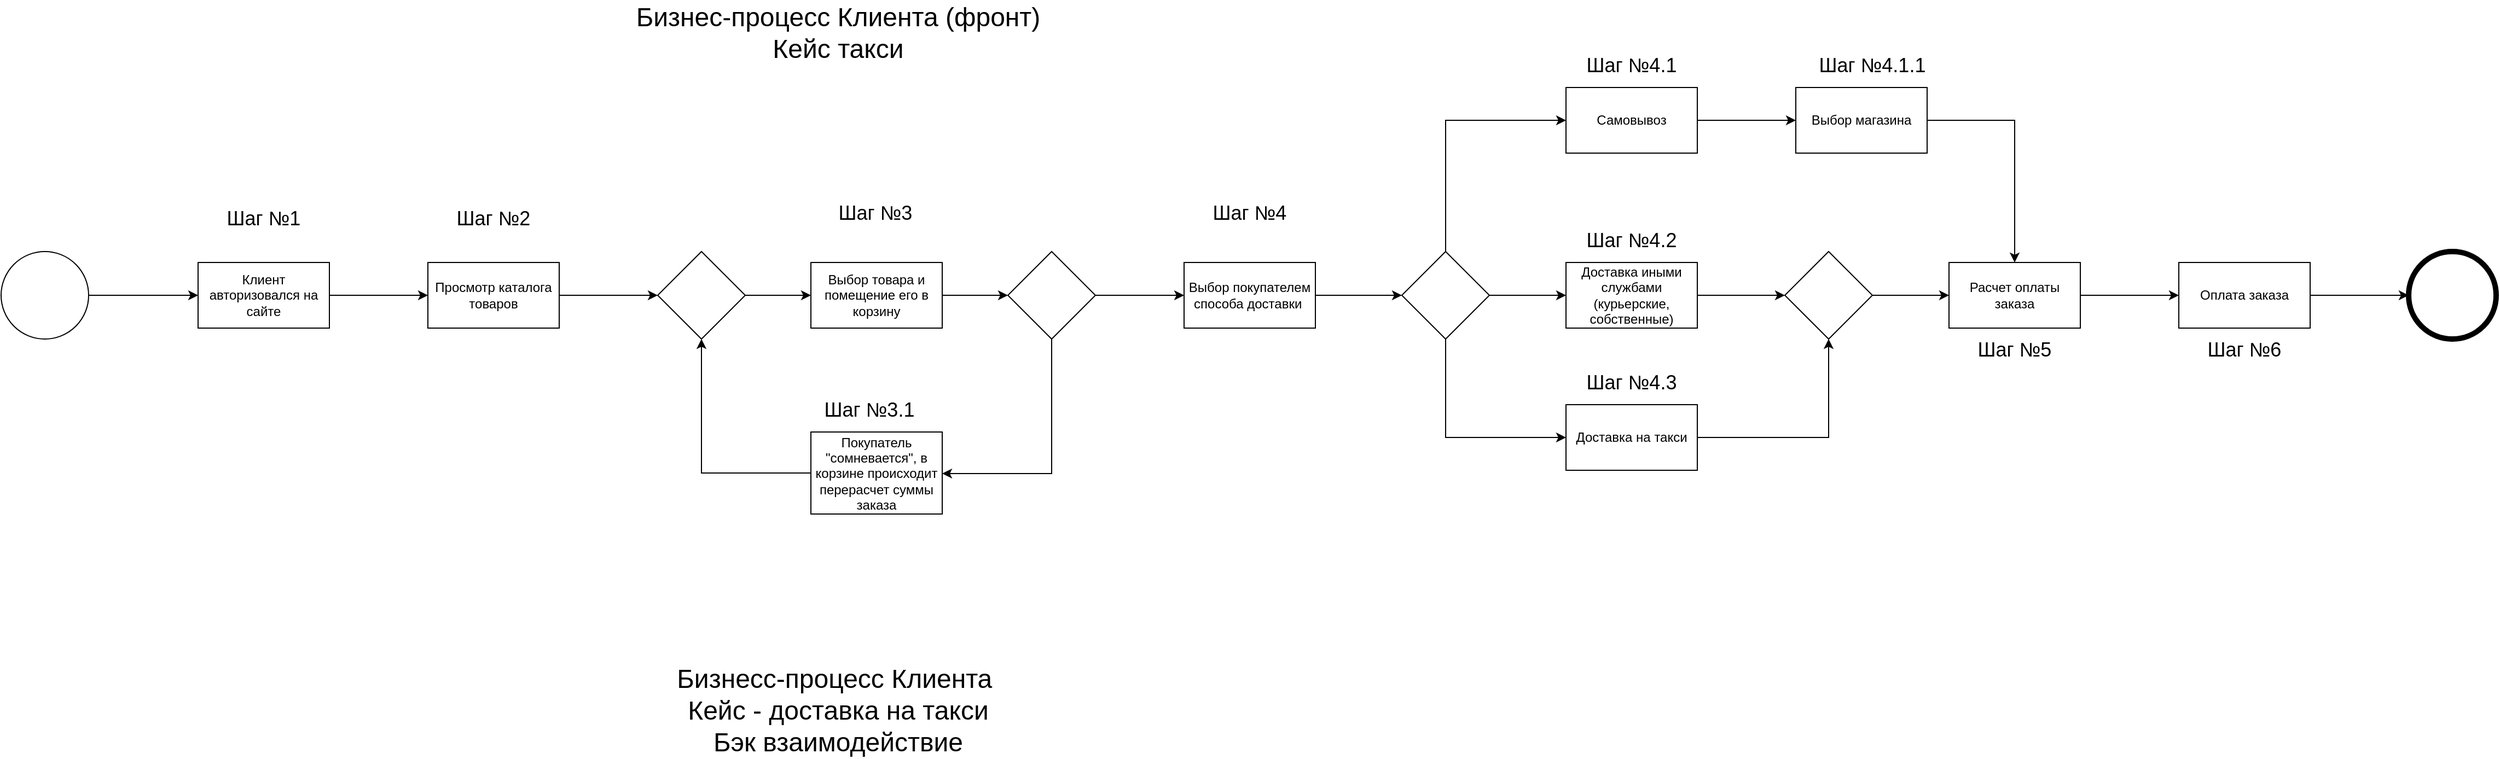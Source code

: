 <mxfile version="14.4.3" type="github">
  <diagram id="LPUY9Yh5iCmejDsE-yMz" name="Page-1">
    <mxGraphModel dx="2076" dy="1160" grid="1" gridSize="10" guides="1" tooltips="1" connect="1" arrows="1" fold="1" page="1" pageScale="1" pageWidth="827" pageHeight="1169" math="0" shadow="0">
      <root>
        <mxCell id="0" />
        <mxCell id="1" parent="0" />
        <mxCell id="FQN_f8L04oHf75iB1t_o-3" style="edgeStyle=orthogonalEdgeStyle;rounded=0;orthogonalLoop=1;jettySize=auto;html=1;entryX=0;entryY=0.5;entryDx=0;entryDy=0;" parent="1" source="FQN_f8L04oHf75iB1t_o-1" target="FQN_f8L04oHf75iB1t_o-2" edge="1">
          <mxGeometry relative="1" as="geometry" />
        </mxCell>
        <mxCell id="FQN_f8L04oHf75iB1t_o-1" value="" style="ellipse;whiteSpace=wrap;html=1;aspect=fixed;" parent="1" vertex="1">
          <mxGeometry x="100" y="360" width="80" height="80" as="geometry" />
        </mxCell>
        <mxCell id="FQN_f8L04oHf75iB1t_o-6" style="edgeStyle=orthogonalEdgeStyle;rounded=0;orthogonalLoop=1;jettySize=auto;html=1;entryX=0;entryY=0.5;entryDx=0;entryDy=0;" parent="1" source="FQN_f8L04oHf75iB1t_o-2" edge="1">
          <mxGeometry relative="1" as="geometry">
            <mxPoint x="490" y="400" as="targetPoint" />
          </mxGeometry>
        </mxCell>
        <mxCell id="FQN_f8L04oHf75iB1t_o-2" value="Клиент авторизовался на сайте" style="rounded=0;whiteSpace=wrap;html=1;" parent="1" vertex="1">
          <mxGeometry x="280" y="370" width="120" height="60" as="geometry" />
        </mxCell>
        <mxCell id="FQN_f8L04oHf75iB1t_o-4" value="&lt;font&gt;&lt;span style=&quot;font-size: 24px&quot;&gt;Бизнес-процесс Клиента (фронт)&lt;/span&gt;&lt;br&gt;&lt;span id=&quot;docs-internal-guid-454e0e27-7fff-5288-7b2e-33ac58e89149&quot;&gt;&lt;span style=&quot;font-family: &amp;#34;proxima nova&amp;#34; , sans-serif ; background-color: transparent ; vertical-align: baseline&quot;&gt;&lt;font style=&quot;font-size: 24px&quot;&gt;Кейс такси&lt;/font&gt;&lt;/span&gt;&lt;/span&gt;&lt;br&gt;&lt;/font&gt;" style="text;html=1;strokeColor=none;fillColor=none;align=center;verticalAlign=middle;whiteSpace=wrap;rounded=0;" parent="1" vertex="1">
          <mxGeometry x="630" y="130" width="470" height="60" as="geometry" />
        </mxCell>
        <mxCell id="FQN_f8L04oHf75iB1t_o-11" style="edgeStyle=orthogonalEdgeStyle;rounded=0;orthogonalLoop=1;jettySize=auto;html=1;entryX=0;entryY=0.5;entryDx=0;entryDy=0;" parent="1" source="FQN_f8L04oHf75iB1t_o-8" target="FQN_f8L04oHf75iB1t_o-18" edge="1">
          <mxGeometry relative="1" as="geometry">
            <mxPoint x="670" y="400" as="targetPoint" />
          </mxGeometry>
        </mxCell>
        <mxCell id="FQN_f8L04oHf75iB1t_o-8" value="Просмотр каталога товаров" style="rounded=0;whiteSpace=wrap;html=1;" parent="1" vertex="1">
          <mxGeometry x="490" y="370" width="120" height="60" as="geometry" />
        </mxCell>
        <mxCell id="FQN_f8L04oHf75iB1t_o-15" style="edgeStyle=orthogonalEdgeStyle;rounded=0;orthogonalLoop=1;jettySize=auto;html=1;entryX=1;entryY=0.5;entryDx=0;entryDy=0;exitX=0.5;exitY=1;exitDx=0;exitDy=0;" parent="1" source="FQN_f8L04oHf75iB1t_o-23" target="FQN_f8L04oHf75iB1t_o-16" edge="1">
          <mxGeometry relative="1" as="geometry">
            <mxPoint x="1000" y="525" as="targetPoint" />
            <Array as="points">
              <mxPoint x="1060" y="563" />
              <mxPoint x="960" y="563" />
            </Array>
          </mxGeometry>
        </mxCell>
        <mxCell id="FQN_f8L04oHf75iB1t_o-24" style="edgeStyle=orthogonalEdgeStyle;rounded=0;orthogonalLoop=1;jettySize=auto;html=1;" parent="1" source="FQN_f8L04oHf75iB1t_o-9" target="FQN_f8L04oHf75iB1t_o-23" edge="1">
          <mxGeometry relative="1" as="geometry">
            <mxPoint x="1000" y="400" as="targetPoint" />
          </mxGeometry>
        </mxCell>
        <mxCell id="FQN_f8L04oHf75iB1t_o-9" value="Выбор товара и помещение его в корзину" style="rounded=0;whiteSpace=wrap;html=1;" parent="1" vertex="1">
          <mxGeometry x="840" y="370" width="120" height="60" as="geometry" />
        </mxCell>
        <mxCell id="FQN_f8L04oHf75iB1t_o-12" value="&lt;font style=&quot;font-size: 18px&quot;&gt;Шаг №1&lt;/font&gt;" style="text;html=1;strokeColor=none;fillColor=none;align=center;verticalAlign=middle;whiteSpace=wrap;rounded=0;" parent="1" vertex="1">
          <mxGeometry x="302" y="310" width="76" height="40" as="geometry" />
        </mxCell>
        <mxCell id="FQN_f8L04oHf75iB1t_o-13" value="&lt;font style=&quot;font-size: 18px&quot;&gt;Шаг №2&lt;/font&gt;" style="text;html=1;strokeColor=none;fillColor=none;align=center;verticalAlign=middle;whiteSpace=wrap;rounded=0;" parent="1" vertex="1">
          <mxGeometry x="512" y="310" width="76" height="40" as="geometry" />
        </mxCell>
        <mxCell id="FQN_f8L04oHf75iB1t_o-14" value="&lt;font style=&quot;font-size: 18px&quot;&gt;Шаг №3&lt;/font&gt;" style="text;html=1;strokeColor=none;fillColor=none;align=center;verticalAlign=middle;whiteSpace=wrap;rounded=0;" parent="1" vertex="1">
          <mxGeometry x="861" y="305" width="76" height="40" as="geometry" />
        </mxCell>
        <mxCell id="FQN_f8L04oHf75iB1t_o-20" style="edgeStyle=orthogonalEdgeStyle;rounded=0;orthogonalLoop=1;jettySize=auto;html=1;entryX=0.5;entryY=1;entryDx=0;entryDy=0;" parent="1" source="FQN_f8L04oHf75iB1t_o-16" target="FQN_f8L04oHf75iB1t_o-18" edge="1">
          <mxGeometry relative="1" as="geometry" />
        </mxCell>
        <mxCell id="FQN_f8L04oHf75iB1t_o-16" value="Покупатель &quot;сомневается&quot;, в корзине происходит перерасчет суммы заказа" style="rounded=0;whiteSpace=wrap;html=1;" parent="1" vertex="1">
          <mxGeometry x="840" y="525" width="120" height="75" as="geometry" />
        </mxCell>
        <mxCell id="FQN_f8L04oHf75iB1t_o-17" value="&lt;font style=&quot;font-size: 18px&quot;&gt;Шаг №3.1&lt;/font&gt;" style="text;html=1;strokeColor=none;fillColor=none;align=center;verticalAlign=middle;whiteSpace=wrap;rounded=0;" parent="1" vertex="1">
          <mxGeometry x="850" y="485" width="87" height="40" as="geometry" />
        </mxCell>
        <mxCell id="FQN_f8L04oHf75iB1t_o-19" style="edgeStyle=orthogonalEdgeStyle;rounded=0;orthogonalLoop=1;jettySize=auto;html=1;exitX=1;exitY=0.5;exitDx=0;exitDy=0;entryX=0;entryY=0.5;entryDx=0;entryDy=0;" parent="1" source="FQN_f8L04oHf75iB1t_o-18" target="FQN_f8L04oHf75iB1t_o-9" edge="1">
          <mxGeometry relative="1" as="geometry" />
        </mxCell>
        <mxCell id="FQN_f8L04oHf75iB1t_o-18" value="" style="rhombus;whiteSpace=wrap;html=1;" parent="1" vertex="1">
          <mxGeometry x="700" y="360" width="80" height="80" as="geometry" />
        </mxCell>
        <mxCell id="FQN_f8L04oHf75iB1t_o-26" style="edgeStyle=orthogonalEdgeStyle;rounded=0;orthogonalLoop=1;jettySize=auto;html=1;entryX=0;entryY=0.5;entryDx=0;entryDy=0;" parent="1" source="FQN_f8L04oHf75iB1t_o-23" target="FQN_f8L04oHf75iB1t_o-25" edge="1">
          <mxGeometry relative="1" as="geometry" />
        </mxCell>
        <mxCell id="FQN_f8L04oHf75iB1t_o-23" value="" style="rhombus;whiteSpace=wrap;html=1;" parent="1" vertex="1">
          <mxGeometry x="1020" y="360" width="80" height="80" as="geometry" />
        </mxCell>
        <mxCell id="FQN_f8L04oHf75iB1t_o-29" style="edgeStyle=orthogonalEdgeStyle;rounded=0;orthogonalLoop=1;jettySize=auto;html=1;" parent="1" source="FQN_f8L04oHf75iB1t_o-25" target="FQN_f8L04oHf75iB1t_o-28" edge="1">
          <mxGeometry relative="1" as="geometry" />
        </mxCell>
        <mxCell id="FQN_f8L04oHf75iB1t_o-25" value="Выбор покупателем способа доставки&amp;nbsp;" style="rounded=0;whiteSpace=wrap;html=1;" parent="1" vertex="1">
          <mxGeometry x="1181" y="370" width="120" height="60" as="geometry" />
        </mxCell>
        <mxCell id="FQN_f8L04oHf75iB1t_o-27" value="&lt;font style=&quot;font-size: 18px&quot;&gt;Шаг №4&lt;/font&gt;" style="text;html=1;strokeColor=none;fillColor=none;align=center;verticalAlign=middle;whiteSpace=wrap;rounded=0;" parent="1" vertex="1">
          <mxGeometry x="1203" y="305" width="76" height="40" as="geometry" />
        </mxCell>
        <mxCell id="FQN_f8L04oHf75iB1t_o-31" style="edgeStyle=orthogonalEdgeStyle;rounded=0;orthogonalLoop=1;jettySize=auto;html=1;exitX=0.5;exitY=1;exitDx=0;exitDy=0;entryX=0;entryY=0.5;entryDx=0;entryDy=0;" parent="1" source="FQN_f8L04oHf75iB1t_o-28" target="FQN_f8L04oHf75iB1t_o-30" edge="1">
          <mxGeometry relative="1" as="geometry" />
        </mxCell>
        <mxCell id="FQN_f8L04oHf75iB1t_o-33" style="edgeStyle=orthogonalEdgeStyle;rounded=0;orthogonalLoop=1;jettySize=auto;html=1;exitX=1;exitY=0.5;exitDx=0;exitDy=0;entryX=0;entryY=0.5;entryDx=0;entryDy=0;" parent="1" source="FQN_f8L04oHf75iB1t_o-28" target="FQN_f8L04oHf75iB1t_o-32" edge="1">
          <mxGeometry relative="1" as="geometry" />
        </mxCell>
        <mxCell id="FQN_f8L04oHf75iB1t_o-36" style="edgeStyle=orthogonalEdgeStyle;rounded=0;orthogonalLoop=1;jettySize=auto;html=1;entryX=0;entryY=0.5;entryDx=0;entryDy=0;" parent="1" source="FQN_f8L04oHf75iB1t_o-28" target="FQN_f8L04oHf75iB1t_o-37" edge="1">
          <mxGeometry relative="1" as="geometry">
            <mxPoint x="1420" y="230" as="targetPoint" />
            <Array as="points">
              <mxPoint x="1420" y="240" />
            </Array>
          </mxGeometry>
        </mxCell>
        <mxCell id="FQN_f8L04oHf75iB1t_o-28" value="" style="rhombus;whiteSpace=wrap;html=1;" parent="1" vertex="1">
          <mxGeometry x="1380" y="360" width="80" height="80" as="geometry" />
        </mxCell>
        <mxCell id="FQN_f8L04oHf75iB1t_o-41" style="edgeStyle=orthogonalEdgeStyle;rounded=0;orthogonalLoop=1;jettySize=auto;html=1;entryX=0.5;entryY=1;entryDx=0;entryDy=0;" parent="1" source="FQN_f8L04oHf75iB1t_o-30" target="FQN_f8L04oHf75iB1t_o-38" edge="1">
          <mxGeometry relative="1" as="geometry" />
        </mxCell>
        <mxCell id="FQN_f8L04oHf75iB1t_o-30" value="Доставка на такси" style="rounded=0;whiteSpace=wrap;html=1;" parent="1" vertex="1">
          <mxGeometry x="1530" y="500" width="120" height="60" as="geometry" />
        </mxCell>
        <mxCell id="FQN_f8L04oHf75iB1t_o-40" style="edgeStyle=orthogonalEdgeStyle;rounded=0;orthogonalLoop=1;jettySize=auto;html=1;entryX=0;entryY=0.5;entryDx=0;entryDy=0;" parent="1" source="FQN_f8L04oHf75iB1t_o-32" target="FQN_f8L04oHf75iB1t_o-38" edge="1">
          <mxGeometry relative="1" as="geometry" />
        </mxCell>
        <mxCell id="FQN_f8L04oHf75iB1t_o-32" value="Доставка иными службами (курьерские, собственные)" style="rounded=0;whiteSpace=wrap;html=1;" parent="1" vertex="1">
          <mxGeometry x="1530" y="370" width="120" height="60" as="geometry" />
        </mxCell>
        <mxCell id="FQN_f8L04oHf75iB1t_o-34" value="&lt;font style=&quot;font-size: 18px&quot;&gt;Шаг №4.3&lt;/font&gt;" style="text;html=1;strokeColor=none;fillColor=none;align=center;verticalAlign=middle;whiteSpace=wrap;rounded=0;" parent="1" vertex="1">
          <mxGeometry x="1540" y="460" width="100" height="40" as="geometry" />
        </mxCell>
        <mxCell id="FQN_f8L04oHf75iB1t_o-35" value="&lt;font style=&quot;font-size: 18px&quot;&gt;Шаг №4.2&lt;/font&gt;" style="text;html=1;strokeColor=none;fillColor=none;align=center;verticalAlign=middle;whiteSpace=wrap;rounded=0;" parent="1" vertex="1">
          <mxGeometry x="1540" y="330" width="100" height="40" as="geometry" />
        </mxCell>
        <mxCell id="FQN_f8L04oHf75iB1t_o-42" style="edgeStyle=orthogonalEdgeStyle;rounded=0;orthogonalLoop=1;jettySize=auto;html=1;" parent="1" source="FQN_f8L04oHf75iB1t_o-37" edge="1">
          <mxGeometry relative="1" as="geometry">
            <mxPoint x="1740" y="240" as="targetPoint" />
          </mxGeometry>
        </mxCell>
        <mxCell id="FQN_f8L04oHf75iB1t_o-37" value="Самовывоз" style="rounded=0;whiteSpace=wrap;html=1;" parent="1" vertex="1">
          <mxGeometry x="1530" y="210" width="120" height="60" as="geometry" />
        </mxCell>
        <mxCell id="FQN_f8L04oHf75iB1t_o-43" style="edgeStyle=orthogonalEdgeStyle;rounded=0;orthogonalLoop=1;jettySize=auto;html=1;" parent="1" source="FQN_f8L04oHf75iB1t_o-38" edge="1">
          <mxGeometry relative="1" as="geometry">
            <mxPoint x="1880" y="400" as="targetPoint" />
          </mxGeometry>
        </mxCell>
        <mxCell id="FQN_f8L04oHf75iB1t_o-38" value="" style="rhombus;whiteSpace=wrap;html=1;" parent="1" vertex="1">
          <mxGeometry x="1730" y="360" width="80" height="80" as="geometry" />
        </mxCell>
        <mxCell id="FQN_f8L04oHf75iB1t_o-39" value="&lt;font style=&quot;font-size: 18px&quot;&gt;Шаг №4.1&lt;/font&gt;" style="text;html=1;strokeColor=none;fillColor=none;align=center;verticalAlign=middle;whiteSpace=wrap;rounded=0;" parent="1" vertex="1">
          <mxGeometry x="1540" y="170" width="100" height="40" as="geometry" />
        </mxCell>
        <mxCell id="FQN_f8L04oHf75iB1t_o-49" style="edgeStyle=orthogonalEdgeStyle;rounded=0;orthogonalLoop=1;jettySize=auto;html=1;" parent="1" source="FQN_f8L04oHf75iB1t_o-44" edge="1">
          <mxGeometry relative="1" as="geometry">
            <mxPoint x="2090" y="400" as="targetPoint" />
          </mxGeometry>
        </mxCell>
        <mxCell id="FQN_f8L04oHf75iB1t_o-44" value="Расчет оплаты заказа" style="rounded=0;whiteSpace=wrap;html=1;" parent="1" vertex="1">
          <mxGeometry x="1880" y="370" width="120" height="60" as="geometry" />
        </mxCell>
        <mxCell id="FQN_f8L04oHf75iB1t_o-45" value="&lt;font style=&quot;font-size: 18px&quot;&gt;Шаг №5&lt;/font&gt;" style="text;html=1;strokeColor=none;fillColor=none;align=center;verticalAlign=middle;whiteSpace=wrap;rounded=0;" parent="1" vertex="1">
          <mxGeometry x="1890" y="430" width="100" height="40" as="geometry" />
        </mxCell>
        <mxCell id="FQN_f8L04oHf75iB1t_o-47" style="edgeStyle=orthogonalEdgeStyle;rounded=0;orthogonalLoop=1;jettySize=auto;html=1;" parent="1" source="FQN_f8L04oHf75iB1t_o-46" target="FQN_f8L04oHf75iB1t_o-44" edge="1">
          <mxGeometry relative="1" as="geometry" />
        </mxCell>
        <mxCell id="FQN_f8L04oHf75iB1t_o-46" value="Выбор магазина" style="rounded=0;whiteSpace=wrap;html=1;" parent="1" vertex="1">
          <mxGeometry x="1740" y="210" width="120" height="60" as="geometry" />
        </mxCell>
        <mxCell id="FQN_f8L04oHf75iB1t_o-48" value="&lt;font style=&quot;font-size: 18px&quot;&gt;Шаг №4.1.1&lt;/font&gt;" style="text;html=1;strokeColor=none;fillColor=none;align=center;verticalAlign=middle;whiteSpace=wrap;rounded=0;" parent="1" vertex="1">
          <mxGeometry x="1750" y="170" width="120" height="40" as="geometry" />
        </mxCell>
        <mxCell id="FQN_f8L04oHf75iB1t_o-50" value="" style="ellipse;whiteSpace=wrap;html=1;aspect=fixed;strokeWidth=5;" parent="1" vertex="1">
          <mxGeometry x="2300" y="360" width="80" height="80" as="geometry" />
        </mxCell>
        <mxCell id="FQN_f8L04oHf75iB1t_o-53" style="edgeStyle=orthogonalEdgeStyle;rounded=0;orthogonalLoop=1;jettySize=auto;html=1;entryX=0;entryY=0.5;entryDx=0;entryDy=0;" parent="1" source="FQN_f8L04oHf75iB1t_o-51" target="FQN_f8L04oHf75iB1t_o-50" edge="1">
          <mxGeometry relative="1" as="geometry" />
        </mxCell>
        <mxCell id="FQN_f8L04oHf75iB1t_o-51" value="Оплата заказа" style="rounded=0;whiteSpace=wrap;html=1;" parent="1" vertex="1">
          <mxGeometry x="2090" y="370" width="120" height="60" as="geometry" />
        </mxCell>
        <mxCell id="FQN_f8L04oHf75iB1t_o-52" value="&lt;font style=&quot;font-size: 18px&quot;&gt;Шаг №6&lt;/font&gt;" style="text;html=1;strokeColor=none;fillColor=none;align=center;verticalAlign=middle;whiteSpace=wrap;rounded=0;" parent="1" vertex="1">
          <mxGeometry x="2100" y="430" width="100" height="40" as="geometry" />
        </mxCell>
        <mxCell id="6u1IUsdwqPgjuvoUIa0u-1" value="&lt;span style=&quot;font-size: 24px&quot;&gt;Бизнесс-процесс Клиента&amp;nbsp;&lt;br&gt;Кейс - доставка на такси&lt;br&gt;Бэк взаимодействие&lt;br&gt;&lt;/span&gt;" style="text;html=1;strokeColor=none;fillColor=none;align=center;verticalAlign=middle;whiteSpace=wrap;rounded=0;" vertex="1" parent="1">
          <mxGeometry x="630" y="750" width="470" height="60" as="geometry" />
        </mxCell>
      </root>
    </mxGraphModel>
  </diagram>
</mxfile>
